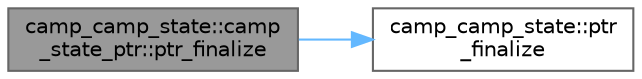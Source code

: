digraph "camp_camp_state::camp_state_ptr::ptr_finalize"
{
 // LATEX_PDF_SIZE
  bgcolor="transparent";
  edge [fontname=Helvetica,fontsize=10,labelfontname=Helvetica,labelfontsize=10];
  node [fontname=Helvetica,fontsize=10,shape=box,height=0.2,width=0.4];
  rankdir="LR";
  Node1 [label="camp_camp_state::camp\l_state_ptr::ptr_finalize",height=0.2,width=0.4,color="gray40", fillcolor="grey60", style="filled", fontcolor="black",tooltip="Finalize the pointer."];
  Node1 -> Node2 [color="steelblue1",style="solid"];
  Node2 [label="camp_camp_state::ptr\l_finalize",height=0.2,width=0.4,color="grey40", fillcolor="white", style="filled",URL="$namespacecamp__camp__state.html#a53dc45e0ad3a368f40a41f2e1eb2816a",tooltip="Finalize a pointer to a camp state."];
}
